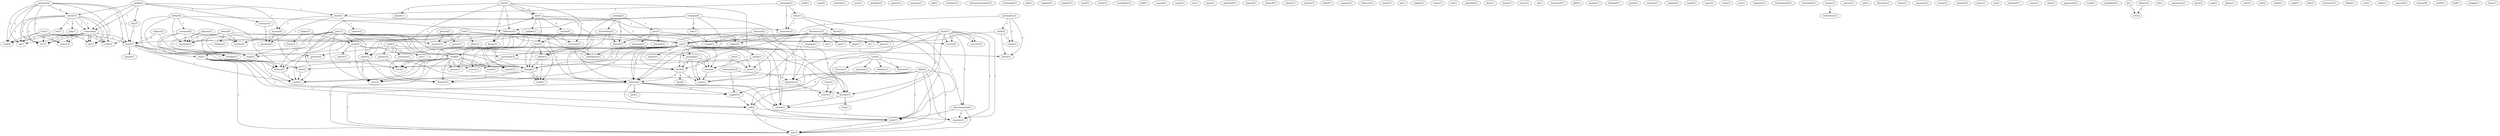 digraph G {
  twist [ label="twist(2)" ];
  put [ label="put(2)" ];
  definition [ label="definition(7)" ];
  everyone [ label="everyone(1)" ];
  please [ label="please(1)" ];
  knows [ label="knows(1)" ];
  order [ label="order(2)" ];
  word [ label="word(6)" ];
  put [ label="put(3)" ];
  stuff [ label="stuff(1)" ];
  wam [ label="wam(4)" ];
  define [ label="define(6)" ];
  standard [ label="standard(2)" ];
  way [ label="way(7)" ];
  defines [ label="defines(1)" ];
  marriage [ label="marriage(1)" ];
  stage [ label="stage(1)" ];
  merriam [ label="merriam(1)" ];
  uses [ label="uses(1)" ];
  problem [ label="problem(3)" ];
  example [ label="example(6)" ];
  role [ label="role(1)" ];
  hypocrisy [ label="hypocrisy(3)" ];
  racist [ label="racist(1)" ];
  syllable [ label="syllable(1)" ];
  mouth [ label="mouth(4)" ];
  one [ label="one(1)" ];
  start [ label="start(2)" ];
  believe [ label="believe(6)" ];
  mother [ label="mother(2)" ];
  speech [ label="speech(1)" ];
  someone [ label="someone(1)" ];
  person [ label="person(2)" ];
  serves [ label="serves(1)" ];
  memory [ label="memory(1)" ];
  context [ label="context(1)" ];
  grade [ label="grade(1)" ];
  means [ label="means(1)" ];
  course [ label="course(1)" ];
  need [ label="need(1)" ];
  add [ label="add(1)" ];
  case [ label="case(4)" ];
  defense [ label="defense(1)" ];
  delusion [ label="delusion(1)" ];
  revision [ label="revision(1)" ];
  maintain [ label="maintain(1)" ];
  net [ label="net(3)" ];
  attribute [ label="attribute(1)" ];
  misrepresentation [ label="misrepresentation(1)" ];
  citizenship [ label="citizenship(1)" ];
  duh [ label="duh(1)" ];
  dictionary [ label="dictionary(13)" ];
  feigning [ label="feigning(1)" ];
  sy [ label="sy(1)" ];
  poc [ label="poc(1)" ];
  page [ label="page(1)" ];
  time [ label="time(1)" ];
  source [ label="source(1)" ];
  know [ label="know(7)" ];
  ri [ label="ri(1)" ];
  came [ label="came(1)" ];
  gives [ label="gives(1)" ];
  reader [ label="reader(1)" ];
  assign [ label="assign(1)" ];
  suppose [ label="suppose(1)" ];
  adolfo [ label="adolfo(2)" ];
  article [ label="article(3)" ];
  convince [ label="convince(3)" ];
  edu [ label="edu(7)" ];
  colorado [ label="colorado(1)" ];
  want [ label="want(2)" ];
  anyone [ label="anyone(6)" ];
  colorado [ label="colorado(4)" ];
  perlman [ label="perlman(4)" ];
  ag [ label="ag(1)" ];
  cville [ label="cville(2)" ];
  state [ label="state(5)" ];
  slo [ label="slo(1)" ];
  srv [ label="srv(2)" ];
  umd [ label="umd(4)" ];
  writes [ label="writes(3)" ];
  demand [ label="demand(2)" ];
  become [ label="become(1)" ];
  citizen [ label="citizen(1)" ];
  boulder [ label="boulder(1)" ];
  wash [ label="wash(1)" ];
  subject [ label="subject(2)" ];
  present [ label="present(1)" ];
  qek [ label="qek(1)" ];
  sm [ label="sm(1)" ];
  clarify [ label="clarify(1)" ];
  nationalism [ label="nationalism(3)" ];
  support [ label="support(3)" ];
  tranquillity [ label="tranquillity(1)" ];
  look [ label="look(1)" ];
  nationality [ label="nationality(2)" ];
  child [ label="child(2)" ];
  show [ label="show(1)" ];
  doesn [ label="doesn(2)" ];
  read [ label="read(2)" ];
  associate [ label="associate(1)" ];
  meaning [ label="meaning(2)" ];
  opinion [ label="opinion(2)" ];
  try [ label="try(1)" ];
  wanted [ label="wanted(1)" ];
  right [ label="right(6)" ];
  determination [ label="determination(3)" ];
  self [ label="self(3)" ];
  expense [ label="expense(1)" ];
  law [ label="law(5)" ];
  admit [ label="admit(1)" ];
  emale [ label="emale(1)" ];
  inc [ label="inc(1)" ];
  sport [ label="sport(1)" ];
  anything [ label="anything(3)" ];
  apartheid [ label="apartheid(1)" ];
  depend [ label="depend(1)" ];
  makes [ label="makes(2)" ];
  basis [ label="basis(1)" ];
  point [ label="point(4)" ];
  showed [ label="showed(1)" ];
  jew [ label="jew(11)" ];
  matrilineal [ label="matrilineal(1)" ];
  think [ label="think(4)" ];
  change [ label="change(2)" ];
  descent [ label="descent(1)" ];
  view [ label="view(2)" ];
  change [ label="change(1)" ];
  culture [ label="culture(1)" ];
  history [ label="history(3)" ];
  claims [ label="claims(1)" ];
  movement [ label="movement(3)" ];
  mean [ label="mean(4)" ];
  belief [ label="belief(1)" ];
  comapre [ label="comapre(1)" ];
  believes [ label="believes(1)" ];
  center [ label="center(1)" ];
  ale [ label="ale(1)" ];
  english [ label="english(1)" ];
  comes [ label="comes(1)" ];
  tim [ label="tim(1)" ];
  eric [ label="eric(1)" ];
  exchange [ label="exchange(2)" ];
  come [ label="come(1)" ];
  nonsense [ label="nonsense(2)" ];
  pinochet [ label="pinochet(2)" ];
  deny [ label="deny(1)" ];
  horse [ label="horse(1)" ];
  nothing [ label="nothing(5)" ];
  resembling [ label="resembling(1)" ];
  added [ label="added(3)" ];
  fact [ label="fact(7)" ];
  thread [ label="thread(1)" ];
  haven [ label="haven(1)" ];
  ok [ label="ok(3)" ];
  statement [ label="statement(1)" ];
  glee [ label="glee(1)" ];
  term [ label="term(2)" ];
  puckey [ label="puckey(1)" ];
  bombast [ label="bombast(1)" ];
  shock [ label="shock(1)" ];
  jewsh [ label="jewsh(1)" ];
  scientist [ label="scientist(1)" ];
  implied [ label="implied(2)" ];
  israel [ label="israel(1)" ];
  security [ label="security(2)" ];
  return [ label="return(5)" ];
  model [ label="model(1)" ];
  space [ label="space(1)" ];
  room [ label="room(1)" ];
  thing [ label="thing(3)" ];
  matter [ label="matter(1)" ];
  rice [ label="rice(1)" ];
  happens [ label="happens(1)" ];
  mind [ label="mind(1)" ];
  don [ label="don(4)" ];
  convice [ label="convice(1)" ];
  battleground [ label="battleground(1)" ];
  resembled [ label="resembled(1)" ];
  zionist [ label="zionist(3)" ];
  uniformity [ label="uniformity(1)" ];
  answer [ label="answer(1)" ];
  ask [ label="ask(1)" ];
  decorum [ label="decorum(1)" ];
  house [ label="house(1)" ];
  attention [ label="attention(1)" ];
  europe [ label="europe(1)" ];
  use [ label="use(1)" ];
  jewish [ label="jewish(4)" ];
  religion [ label="religion(2)" ];
  includes [ label="includes(1)" ];
  god [ label="god(1)" ];
  idea [ label="idea(2)" ];
  webster [ label="webster(2)" ];
  prove [ label="prove(1)" ];
  slug [ label="slug(1)" ];
  judaism [ label="judaism(2)" ];
  innuendo [ label="innuendo(1)" ];
  baloney [ label="baloney(2)" ];
  ira [ label="ira(4)" ];
  interpret [ label="interpret(1)" ];
  repeat [ label="repeat(1)" ];
  seems [ label="seems(1)" ];
  chile [ label="chile(1)" ];
  poppycock [ label="poppycock(1)" ];
  truth [ label="truth(1)" ];
  springfield [ label="springfield(1)" ];
  ll [ label="ll(1)" ];
  see [ label="see(2)" ];
  debate [ label="debate(2)" ];
  bit [ label="bit(1)" ];
  astronomy [ label="astronomy(1)" ];
  gave [ label="gave(2)" ];
  israel [ label="israel(7)" ];
  twist [ label="twist(1)" ];
  aap [ label="aap(2)" ];
  plenty [ label="plenty(1)" ];
  story [ label="story(1)" ];
  tell [ label="tell(2)" ];
  called [ label="called(1)" ];
  make [ label="make(1)" ];
  fine [ label="fine(1)" ];
  university [ label="university(1)" ];
  talked [ label="talked(1)" ];
  rest [ label="rest(1)" ];
  abide [ label="abide(1)" ];
  asserted [ label="asserted(1)" ];
  zionism [ label="zionism(8)" ];
  world [ label="world(1)" ];
  find [ label="find(1)" ];
  wriggle [ label="wriggle(1)" ];
  chess [ label="chess(1)" ];
  twist -> put [ label="1" ];
  twist -> definition [ label="1" ];
  twist -> everyone [ label="1" ];
  twist -> please [ label="1" ];
  twist -> knows [ label="1" ];
  twist -> order [ label="1" ];
  twist -> word [ label="1" ];
  twist -> put [ label="1" ];
  define -> standard [ label="1" ];
  define -> definition [ label="1" ];
  define -> way [ label="2" ];
  define -> defines [ label="1" ];
  define -> marriage [ label="1" ];
  define -> stage [ label="1" ];
  example -> role [ label="1" ];
  example -> definition [ label="1" ];
  example -> hypocrisy [ label="1" ];
  example -> word [ label="1" ];
  example -> racist [ label="1" ];
  put -> syllable [ label="1" ];
  put -> mouth [ label="4" ];
  put -> one [ label="1" ];
  put -> start [ label="1" ];
  put -> believe [ label="1" ];
  standard -> defines [ label="1" ];
  standard -> marriage [ label="1" ];
  standard -> stage [ label="1" ];
  standard -> mother [ label="1" ];
  person -> serves [ label="1" ];
  person -> memory [ label="1" ];
  definition -> everyone [ label="1" ];
  definition -> knows [ label="1" ];
  definition -> one [ label="1" ];
  definition -> order [ label="1" ];
  definition -> word [ label="2" ];
  definition -> context [ label="1" ];
  definition -> grade [ label="1" ];
  definition -> means [ label="1" ];
  definition -> course [ label="1" ];
  definition -> need [ label="1" ];
  case -> defense [ label="1" ];
  case -> delusion [ label="1" ];
  case -> revision [ label="1" ];
  case -> maintain [ label="1" ];
  case -> net [ label="1" ];
  case -> need [ label="1" ];
  dictionary -> feigning [ label="1" ];
  dictionary -> sy [ label="1" ];
  dictionary -> poc [ label="1" ];
  dictionary -> hypocrisy [ label="1" ];
  dictionary -> page [ label="1" ];
  dictionary -> one [ label="1" ];
  dictionary -> time [ label="1" ];
  dictionary -> believe [ label="1" ];
  dictionary -> source [ label="1" ];
  dictionary -> know [ label="1" ];
  dictionary -> ri [ label="1" ];
  dictionary -> came [ label="1" ];
  dictionary -> gives [ label="1" ];
  dictionary -> reader [ label="1" ];
  dictionary -> assign [ label="1" ];
  adolfo -> article [ label="1" ];
  adolfo -> convince [ label="1" ];
  adolfo -> edu [ label="1" ];
  adolfo -> colorado [ label="1" ];
  adolfo -> want [ label="1" ];
  adolfo -> anyone [ label="1" ];
  adolfo -> colorado [ label="1" ];
  perlman -> article [ label="2" ];
  perlman -> ag [ label="2" ];
  perlman -> cville [ label="2" ];
  perlman -> state [ label="2" ];
  perlman -> slo [ label="2" ];
  perlman -> srv [ label="2" ];
  perlman -> umd [ label="2" ];
  perlman -> writes [ label="2" ];
  demand -> one [ label="1" ];
  demand -> believe [ label="1" ];
  demand -> become [ label="1" ];
  demand -> citizen [ label="1" ];
  subject -> present [ label="1" ];
  subject -> state [ label="1" ];
  article -> qek [ label="1" ];
  article -> colorado [ label="1" ];
  article -> ag [ label="1" ];
  article -> cville [ label="2" ];
  article -> colorado [ label="1" ];
  article -> slo [ label="1" ];
  article -> sm [ label="1" ];
  article -> srv [ label="2" ];
  article -> umd [ label="2" ];
  nationalism -> hypocrisy [ label="1" ];
  nationalism -> support [ label="2" ];
  nationality -> child [ label="1" ];
  nationality -> show [ label="1" ];
  nationality -> one [ label="1" ];
  nationality -> doesn [ label="1" ];
  read -> present [ label="1" ];
  read -> associate [ label="1" ];
  read -> meaning [ label="1" ];
  read -> opinion [ label="1" ];
  read -> try [ label="1" ];
  right -> hypocrisy [ label="2" ];
  right -> determination [ label="2" ];
  right -> support [ label="3" ];
  right -> self [ label="2" ];
  right -> know [ label="1" ];
  right -> net [ label="1" ];
  right -> racist [ label="1" ];
  right -> expense [ label="1" ];
  law -> one [ label="1" ];
  law -> admit [ label="1" ];
  law -> defines [ label="1" ];
  law -> believe [ label="1" ];
  law -> become [ label="1" ];
  law -> marriage [ label="1" ];
  law -> citizen [ label="1" ];
  law -> memory [ label="1" ];
  law -> stage [ label="1" ];
  convince -> anything [ label="1" ];
  makes -> basis [ label="1" ];
  makes -> point [ label="1" ];
  mouth -> start [ label="1" ];
  mouth -> believe [ label="1" ];
  jew -> point [ label="1" ];
  jew -> one [ label="2" ];
  jew -> way [ label="3" ];
  jew -> matrilineal [ label="1" ];
  jew -> order [ label="1" ];
  jew -> think [ label="2" ];
  jew -> change [ label="1" ];
  jew -> descent [ label="1" ];
  jew -> defines [ label="2" ];
  jew -> view [ label="1" ];
  jew -> marriage [ label="1" ];
  jew -> racist [ label="1" ];
  jew -> change [ label="1" ];
  jew -> stage [ label="1" ];
  jew -> mother [ label="2" ];
  edu -> state [ label="1" ];
  point -> claims [ label="1" ];
  point -> movement [ label="1" ];
  point -> view [ label="1" ];
  point -> mean [ label="1" ];
  hypocrisy -> source [ label="1" ];
  child -> show [ label="1" ];
  child -> one [ label="1" ];
  child -> doesn [ label="1" ];
  eric -> ag [ label="1" ];
  eric -> cville [ label="1" ];
  eric -> state [ label="1" ];
  eric -> slo [ label="1" ];
  eric -> srv [ label="1" ];
  eric -> umd [ label="1" ];
  eric -> writes [ label="1" ];
  exchange -> come [ label="1" ];
  exchange -> want [ label="1" ];
  exchange -> nonsense [ label="1" ];
  nothing -> resembling [ label="3" ];
  nothing -> added [ label="1" ];
  nothing -> fact [ label="2" ];
  nothing -> thread [ label="1" ];
  term -> source [ label="1" ];
  come -> know [ label="1" ];
  come -> shock [ label="1" ];
  come -> nonsense [ label="1" ];
  israel -> determination [ label="1" ];
  israel -> one [ label="1" ];
  israel -> believe [ label="1" ];
  israel -> self [ label="1" ];
  israel -> become [ label="1" ];
  israel -> state [ label="1" ];
  israel -> citizen [ label="1" ];
  israel -> security [ label="1" ];
  israel -> expense [ label="1" ];
  israel -> return [ label="1" ];
  determination -> know [ label="1" ];
  determination -> net [ label="1" ];
  determination -> expense [ label="1" ];
  one -> meaning [ label="1" ];
  one -> matrilineal [ label="1" ];
  one -> order [ label="1" ];
  one -> time [ label="1" ];
  one -> think [ label="1" ];
  one -> word [ label="1" ];
  one -> change [ label="1" ];
  one -> descent [ label="1" ];
  one -> thing [ label="2" ];
  one -> believe [ label="3" ];
  one -> movement [ label="1" ];
  one -> matter [ label="1" ];
  one -> view [ label="1" ];
  one -> mean [ label="1" ];
  one -> become [ label="1" ];
  one -> came [ label="1" ];
  one -> citizen [ label="1" ];
  one -> change [ label="1" ];
  one -> doesn [ label="1" ];
  meaning -> time [ label="1" ];
  meaning -> word [ label="1" ];
  meaning -> came [ label="1" ];
  way -> defines [ label="1" ];
  way -> believe [ label="2" ];
  way -> support [ label="1" ];
  way -> self [ label="1" ];
  way -> know [ label="1" ];
  way -> net [ label="1" ];
  way -> racist [ label="1" ];
  order -> descent [ label="1" ];
  order -> view [ label="1" ];
  colorado -> ag [ label="1" ];
  colorado -> cville [ label="1" ];
  colorado -> state [ label="1" ];
  colorado -> slo [ label="1" ];
  colorado -> srv [ label="1" ];
  colorado -> umd [ label="1" ];
  colorado -> writes [ label="1" ];
  start -> change [ label="1" ];
  start -> added [ label="1" ];
  start -> change [ label="1" ];
  start -> mind [ label="1" ];
  think -> context [ label="1" ];
  think -> change [ label="1" ];
  think -> descent [ label="1" ];
  think -> defines [ label="1" ];
  think -> grade [ label="1" ];
  think -> view [ label="1" ];
  think -> means [ label="1" ];
  think -> net [ label="1" ];
  think -> put [ label="1" ];
  think -> racist [ label="1" ];
  think -> change [ label="1" ];
  think -> course [ label="1" ];
  think -> need [ label="1" ];
  word -> believe [ label="1" ];
  word -> came [ label="2" ];
  word -> don [ label="1" ];
  want -> anyone [ label="3" ];
  want -> convice [ label="1" ];
  want -> nonsense [ label="1" ];
  want -> anything [ label="1" ];
  anyone -> anything [ label="1" ];
  anyone -> need [ label="1" ];
  opinion -> need [ label="1" ];
  change -> descent [ label="1" ];
  change -> view [ label="1" ];
  change -> mind [ label="1" ];
  defines -> racist [ label="1" ];
  zionist -> uniformity [ label="1" ];
  resembling -> added [ label="1" ];
  resembling -> thread [ label="1" ];
  thing -> mean [ label="2" ];
  thing -> came [ label="2" ];
  use -> mean [ label="1" ];
  jewish -> marriage [ label="2" ];
  jewish -> religion [ label="3" ];
  jewish -> memory [ label="1" ];
  jewish -> stage [ label="2" ];
  jewish -> includes [ label="3" ];
  jewish -> mother [ label="1" ];
  jewish -> return [ label="1" ];
  believe -> god [ label="1" ];
  believe -> support [ label="2" ];
  believe -> self [ label="1" ];
  believe -> become [ label="2" ];
  believe -> know [ label="1" ];
  believe -> net [ label="1" ];
  believe -> citizen [ label="1" ];
  movement -> mean [ label="1" ];
  movement -> idea [ label="1" ];
  support -> self [ label="1" ];
  self -> know [ label="1" ];
  self -> net [ label="1" ];
  self -> expense [ label="1" ];
  added -> change [ label="1" ];
  added -> mind [ label="1" ];
  mean -> came [ label="1" ];
  become -> slug [ label="1" ];
  become -> citizen [ label="1" ];
  judaism -> marriage [ label="1" ];
  judaism -> stage [ label="1" ];
  fact -> thread [ label="2" ];
  fact -> reader [ label="1" ];
  fact -> innuendo [ label="1" ];
  fact -> assign [ label="1" ];
  fact -> baloney [ label="1" ];
  know -> net [ label="1" ];
  state -> idea [ label="1" ];
  state -> repeat [ label="1" ];
  state -> racist [ label="1" ];
  state -> stage [ label="2" ];
  state -> includes [ label="1" ];
  idea -> racist [ label="1" ];
  colorado -> slo [ label="1" ];
  colorado -> srv [ label="1" ];
  colorado -> umd [ label="1" ];
  colorado -> writes [ label="1" ];
  ll -> see [ label="1" ];
  debate -> see [ label="1" ];
  israel -> security [ label="1" ];
  israel -> expense [ label="1" ];
  israel -> return [ label="1" ];
  change -> mind [ label="1" ];
}
